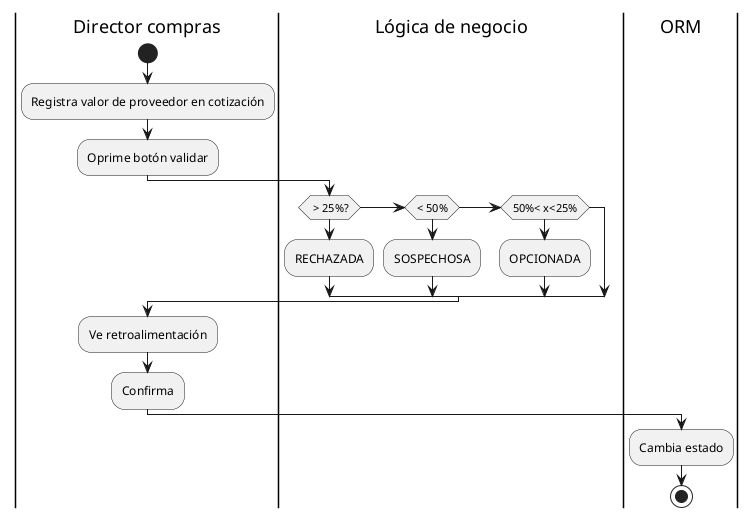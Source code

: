 @startuml
|Director compras|
start

:Registra valor de proveedor en cotización;
:Oprime botón validar;
|Lógica de negocio|


if ( > 25%?) then
  :RECHAZADA;
  elseif (< 50%) then
   :SOSPECHOSA;
elseif(50%< x<25%) then
    :OPCIONADA;
 endif
|Director compras|
:Ve retroalimentación;
:Confirma;
|ORM|
:Cambia estado;
stop
@enduml